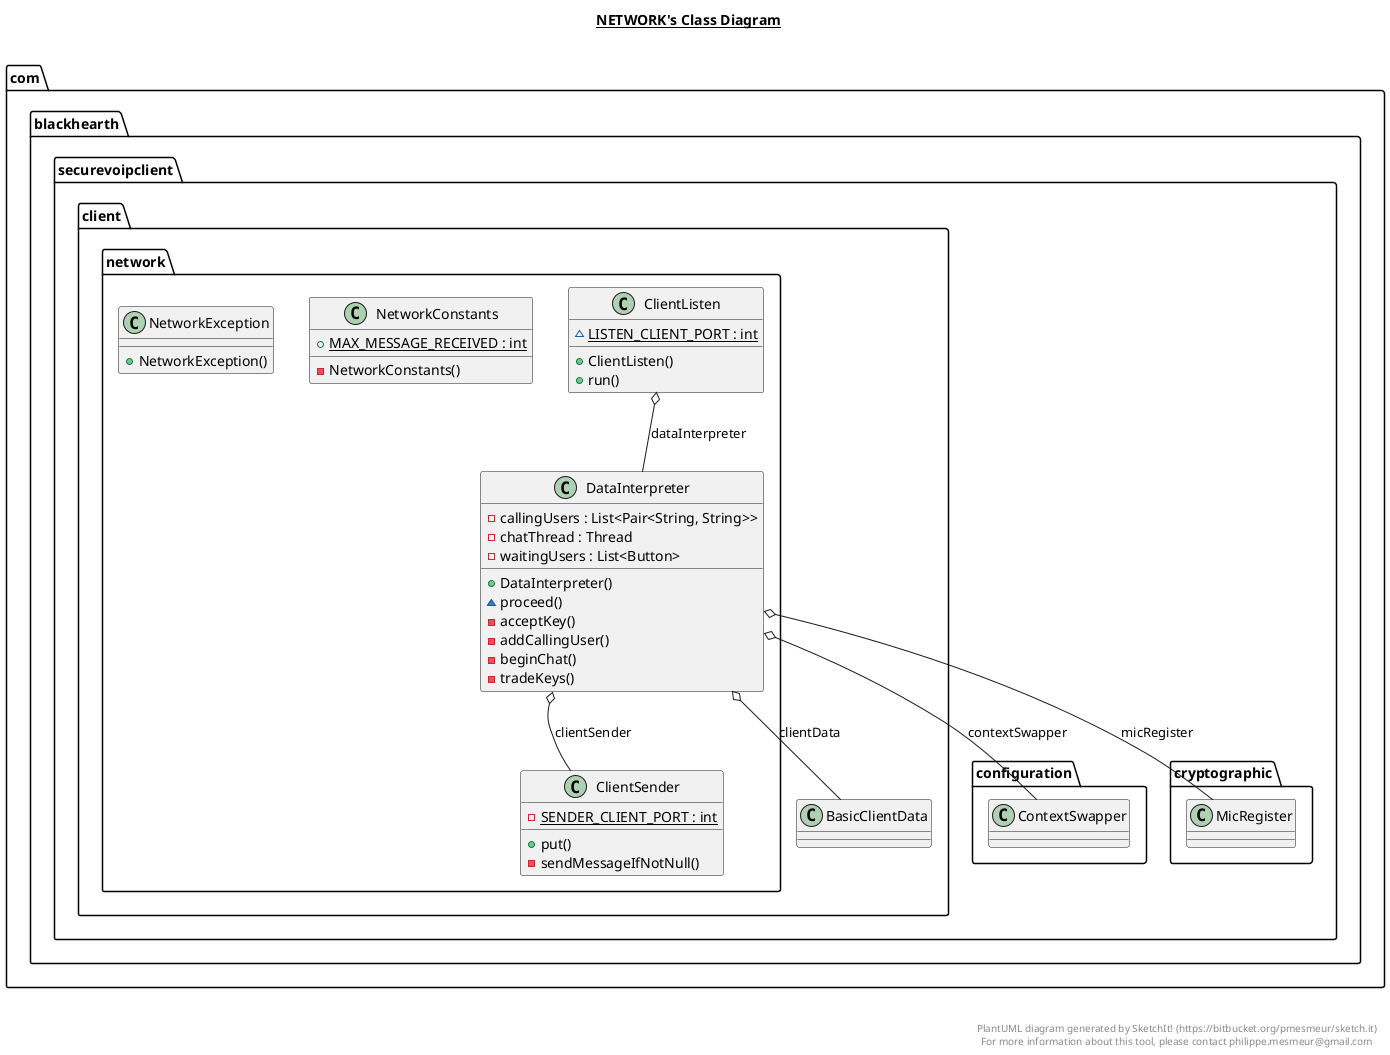 @startuml

title __NETWORK's Class Diagram__\n

  namespace com.blackhearth.securevoipclient {
    namespace client {
      namespace network {
        class com.blackhearth.securevoipclient.client.network.ClientListen {
            {static} ~ LISTEN_CLIENT_PORT : int
            + ClientListen()
            + run()
        }
      }
    }
  }
  

  namespace com.blackhearth.securevoipclient {
    namespace client {
      namespace network {
        class com.blackhearth.securevoipclient.client.network.ClientSender {
            {static} - SENDER_CLIENT_PORT : int
            + put()
            - sendMessageIfNotNull()
        }
      }
    }
  }
  

  namespace com.blackhearth.securevoipclient {
    namespace client {
      namespace network {
        class com.blackhearth.securevoipclient.client.network.DataInterpreter {
            - callingUsers : List<Pair<String, String>>
            - chatThread : Thread
            - waitingUsers : List<Button>
            + DataInterpreter()
            ~ proceed()
            - acceptKey()
            - addCallingUser()
            - beginChat()
            - tradeKeys()
        }
      }
    }
  }
  

  namespace com.blackhearth.securevoipclient {
    namespace client {
      namespace network {
        class com.blackhearth.securevoipclient.client.network.NetworkConstants {
            {static} + MAX_MESSAGE_RECEIVED : int
            - NetworkConstants()
        }
      }
    }
  }
  

  namespace com.blackhearth.securevoipclient {
    namespace client {
      namespace network {
        class com.blackhearth.securevoipclient.client.network.NetworkException {
            + NetworkException()
        }
      }
    }
  }
  

  com.blackhearth.securevoipclient.client.network.ClientListen o-- com.blackhearth.securevoipclient.client.network.DataInterpreter : dataInterpreter
  com.blackhearth.securevoipclient.client.network.DataInterpreter o-- com.blackhearth.securevoipclient.client.BasicClientData : clientData
  com.blackhearth.securevoipclient.client.network.DataInterpreter o-- com.blackhearth.securevoipclient.client.network.ClientSender : clientSender
  com.blackhearth.securevoipclient.client.network.DataInterpreter o-- com.blackhearth.securevoipclient.configuration.ContextSwapper : contextSwapper
  com.blackhearth.securevoipclient.client.network.DataInterpreter o-- com.blackhearth.securevoipclient.cryptographic.MicRegister : micRegister


right footer


PlantUML diagram generated by SketchIt! (https://bitbucket.org/pmesmeur/sketch.it)
For more information about this tool, please contact philippe.mesmeur@gmail.com
endfooter

@enduml
